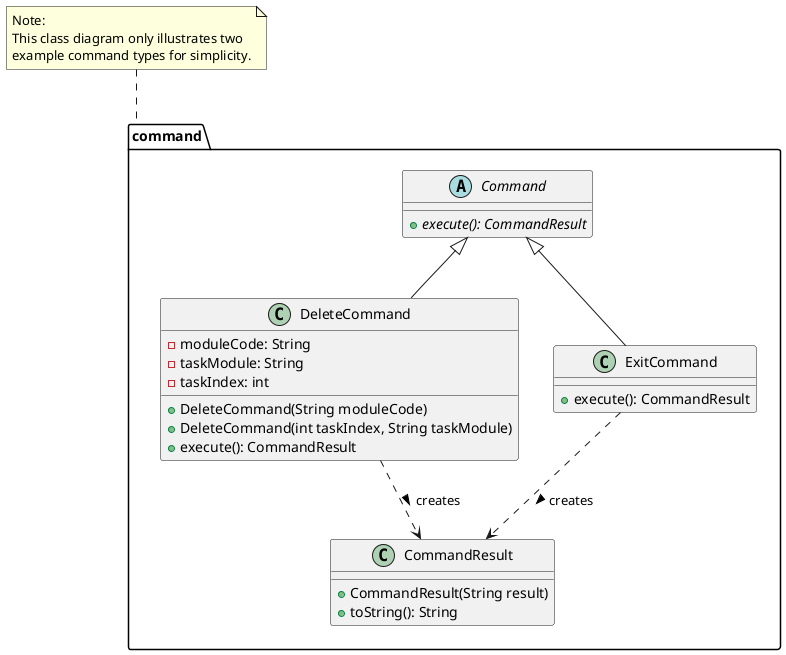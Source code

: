 @startuml
'https://plantuml.com/class-diagram
package command {
    abstract class Command
    class DeleteCommand

    Command <|-- DeleteCommand
    Command <|-- ExitCommand
    DeleteCommand ..> CommandResult :creates >
    ExitCommand ..> CommandResult :creates >

    abstract class Command {
        +execute(): CommandResult {abstract}
    }

    class DeleteCommand {
    -moduleCode: String
    -taskModule: String
    -taskIndex: int
    +DeleteCommand(String moduleCode)
    +DeleteCommand(int taskIndex, String taskModule)
    +execute(): CommandResult
    }

    class ExitCommand {
    +execute(): CommandResult
    }

    class CommandResult {
    +CommandResult(String result)
    +toString(): String
    }
}

note top of command
Note:
This class diagram only illustrates two
example command types for simplicity.
end note

@enduml